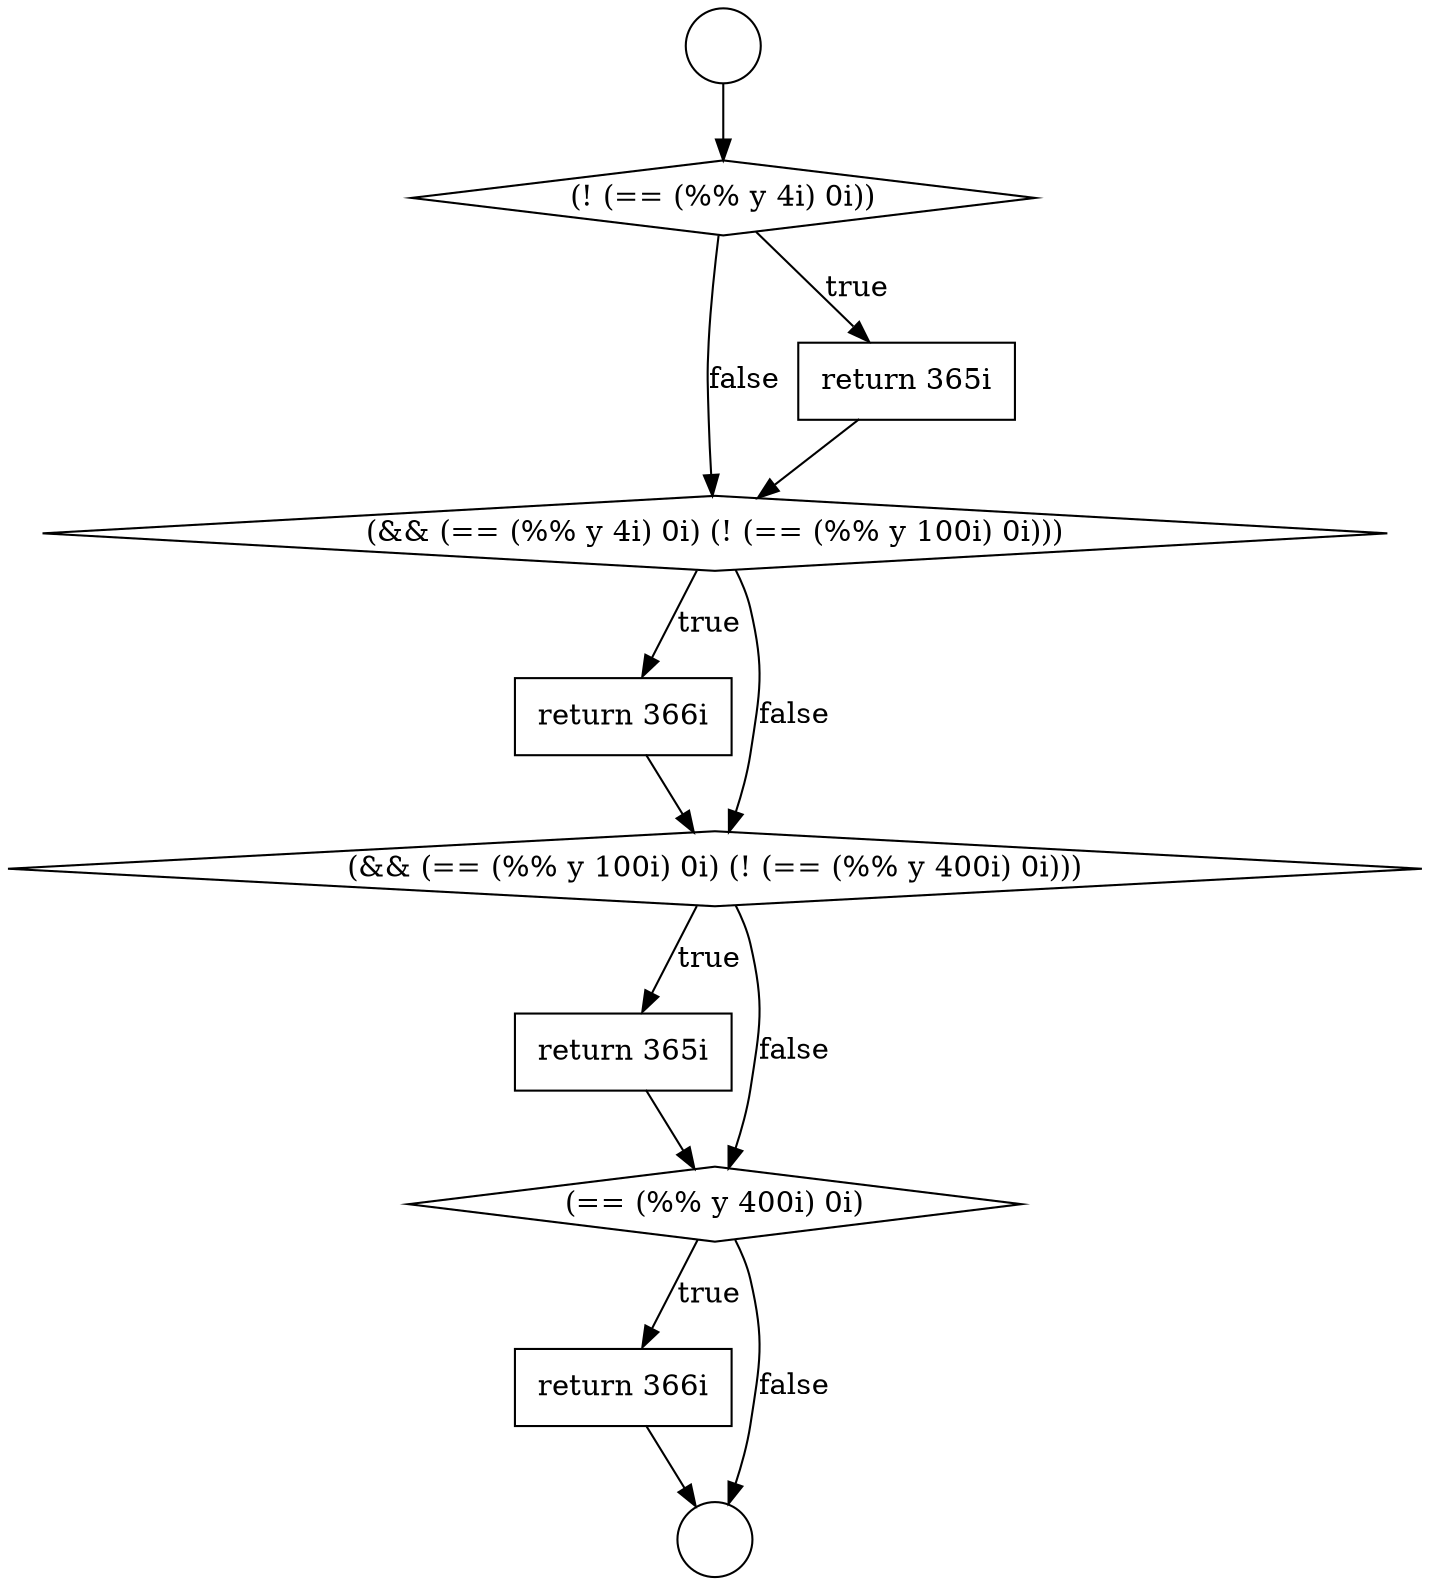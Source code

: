 digraph {
  node21538 [shape=none, margin=0, label=<<font color="black">
    <table border="0" cellborder="1" cellspacing="0" cellpadding="10">
      <tr><td align="left">return 366i</td></tr>
    </table>
  </font>> color="black" fillcolor="white" style=filled]
  node21534 [shape=none, margin=0, label=<<font color="black">
    <table border="0" cellborder="1" cellspacing="0" cellpadding="10">
      <tr><td align="left">return 366i</td></tr>
    </table>
  </font>> color="black" fillcolor="white" style=filled]
  node21530 [shape=circle label=" " color="black" fillcolor="white" style=filled]
  node21533 [shape=diamond, label=<<font color="black">(&amp;&amp; (== (%% y 4i) 0i) (! (== (%% y 100i) 0i)))</font>> color="black" fillcolor="white" style=filled]
  node21529 [shape=circle label=" " color="black" fillcolor="white" style=filled]
  node21536 [shape=none, margin=0, label=<<font color="black">
    <table border="0" cellborder="1" cellspacing="0" cellpadding="10">
      <tr><td align="left">return 365i</td></tr>
    </table>
  </font>> color="black" fillcolor="white" style=filled]
  node21532 [shape=none, margin=0, label=<<font color="black">
    <table border="0" cellborder="1" cellspacing="0" cellpadding="10">
      <tr><td align="left">return 365i</td></tr>
    </table>
  </font>> color="black" fillcolor="white" style=filled]
  node21535 [shape=diamond, label=<<font color="black">(&amp;&amp; (== (%% y 100i) 0i) (! (== (%% y 400i) 0i)))</font>> color="black" fillcolor="white" style=filled]
  node21537 [shape=diamond, label=<<font color="black">(== (%% y 400i) 0i)</font>> color="black" fillcolor="white" style=filled]
  node21531 [shape=diamond, label=<<font color="black">(! (== (%% y 4i) 0i))</font>> color="black" fillcolor="white" style=filled]
  node21532 -> node21533 [ color="black"]
  node21535 -> node21536 [label=<<font color="black">true</font>> color="black"]
  node21535 -> node21537 [label=<<font color="black">false</font>> color="black"]
  node21538 -> node21530 [ color="black"]
  node21536 -> node21537 [ color="black"]
  node21531 -> node21532 [label=<<font color="black">true</font>> color="black"]
  node21531 -> node21533 [label=<<font color="black">false</font>> color="black"]
  node21533 -> node21534 [label=<<font color="black">true</font>> color="black"]
  node21533 -> node21535 [label=<<font color="black">false</font>> color="black"]
  node21537 -> node21538 [label=<<font color="black">true</font>> color="black"]
  node21537 -> node21530 [label=<<font color="black">false</font>> color="black"]
  node21534 -> node21535 [ color="black"]
  node21529 -> node21531 [ color="black"]
}
